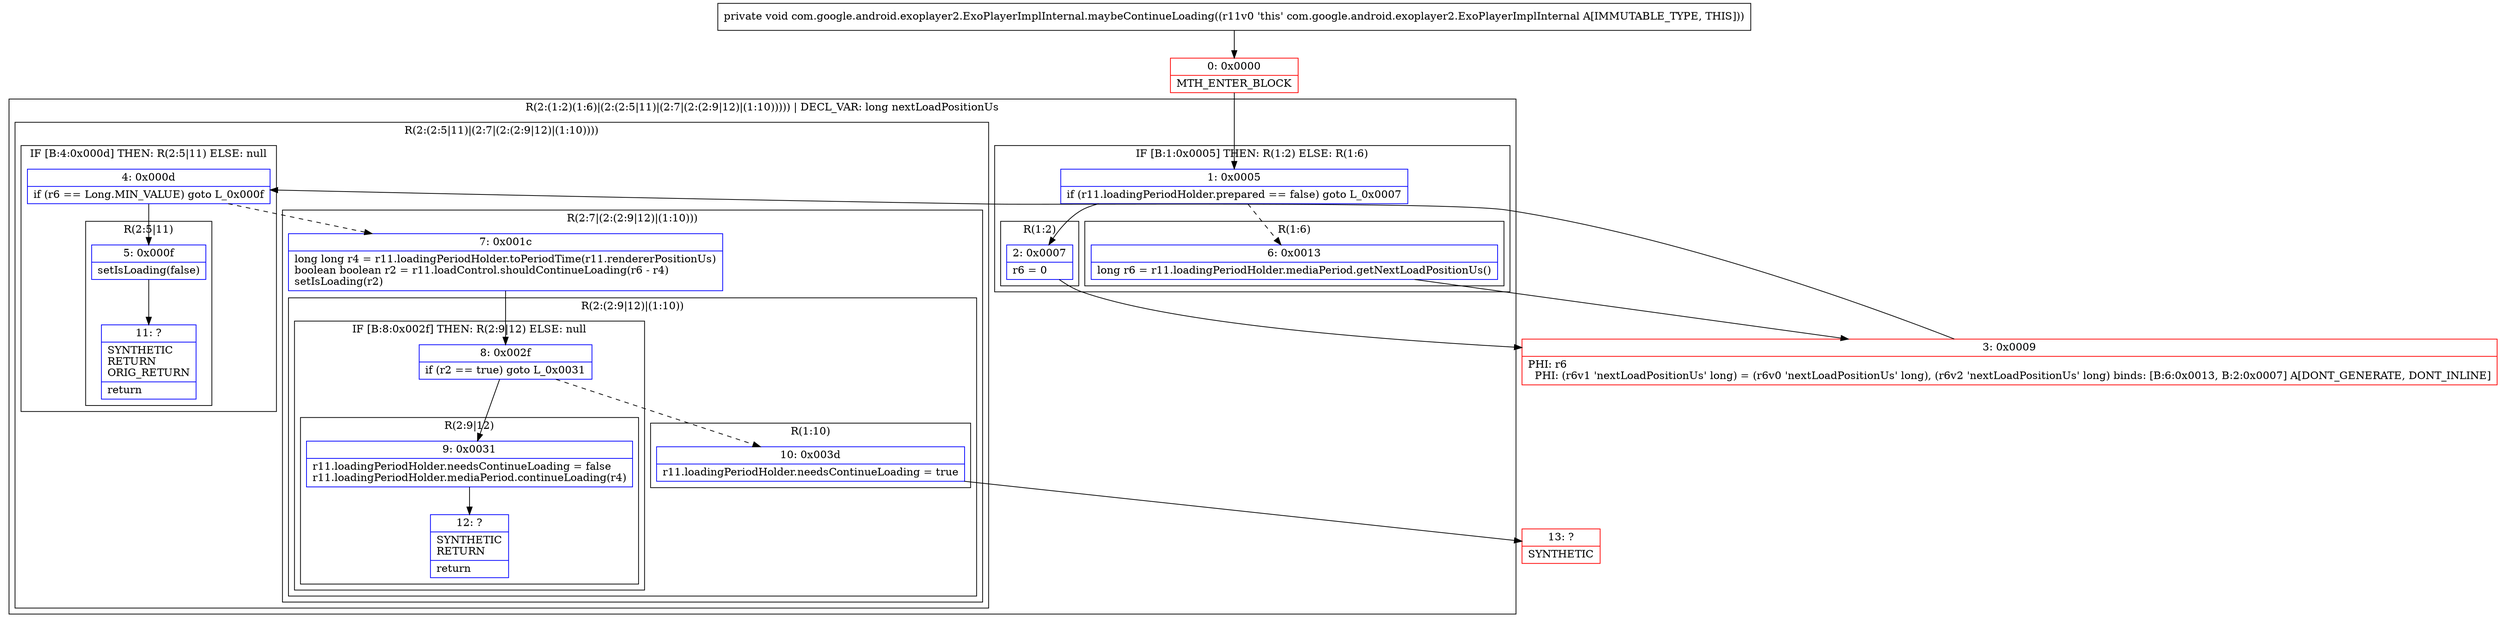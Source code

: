 digraph "CFG forcom.google.android.exoplayer2.ExoPlayerImplInternal.maybeContinueLoading()V" {
subgraph cluster_Region_1592591087 {
label = "R(2:(1:2)(1:6)|(2:(2:5|11)|(2:7|(2:(2:9|12)|(1:10))))) | DECL_VAR: long nextLoadPositionUs\l";
node [shape=record,color=blue];
subgraph cluster_IfRegion_140610393 {
label = "IF [B:1:0x0005] THEN: R(1:2) ELSE: R(1:6)";
node [shape=record,color=blue];
Node_1 [shape=record,label="{1\:\ 0x0005|if (r11.loadingPeriodHolder.prepared == false) goto L_0x0007\l}"];
subgraph cluster_Region_1189866695 {
label = "R(1:2)";
node [shape=record,color=blue];
Node_2 [shape=record,label="{2\:\ 0x0007|r6 = 0\l}"];
}
subgraph cluster_Region_1209561043 {
label = "R(1:6)";
node [shape=record,color=blue];
Node_6 [shape=record,label="{6\:\ 0x0013|long r6 = r11.loadingPeriodHolder.mediaPeriod.getNextLoadPositionUs()\l}"];
}
}
subgraph cluster_Region_591189491 {
label = "R(2:(2:5|11)|(2:7|(2:(2:9|12)|(1:10))))";
node [shape=record,color=blue];
subgraph cluster_IfRegion_1299078702 {
label = "IF [B:4:0x000d] THEN: R(2:5|11) ELSE: null";
node [shape=record,color=blue];
Node_4 [shape=record,label="{4\:\ 0x000d|if (r6 == Long.MIN_VALUE) goto L_0x000f\l}"];
subgraph cluster_Region_2065876758 {
label = "R(2:5|11)";
node [shape=record,color=blue];
Node_5 [shape=record,label="{5\:\ 0x000f|setIsLoading(false)\l}"];
Node_11 [shape=record,label="{11\:\ ?|SYNTHETIC\lRETURN\lORIG_RETURN\l|return\l}"];
}
}
subgraph cluster_Region_2080928633 {
label = "R(2:7|(2:(2:9|12)|(1:10)))";
node [shape=record,color=blue];
Node_7 [shape=record,label="{7\:\ 0x001c|long long r4 = r11.loadingPeriodHolder.toPeriodTime(r11.rendererPositionUs)\lboolean boolean r2 = r11.loadControl.shouldContinueLoading(r6 \- r4)\lsetIsLoading(r2)\l}"];
subgraph cluster_Region_2141040744 {
label = "R(2:(2:9|12)|(1:10))";
node [shape=record,color=blue];
subgraph cluster_IfRegion_463493316 {
label = "IF [B:8:0x002f] THEN: R(2:9|12) ELSE: null";
node [shape=record,color=blue];
Node_8 [shape=record,label="{8\:\ 0x002f|if (r2 == true) goto L_0x0031\l}"];
subgraph cluster_Region_281922553 {
label = "R(2:9|12)";
node [shape=record,color=blue];
Node_9 [shape=record,label="{9\:\ 0x0031|r11.loadingPeriodHolder.needsContinueLoading = false\lr11.loadingPeriodHolder.mediaPeriod.continueLoading(r4)\l}"];
Node_12 [shape=record,label="{12\:\ ?|SYNTHETIC\lRETURN\l|return\l}"];
}
}
subgraph cluster_Region_986411301 {
label = "R(1:10)";
node [shape=record,color=blue];
Node_10 [shape=record,label="{10\:\ 0x003d|r11.loadingPeriodHolder.needsContinueLoading = true\l}"];
}
}
}
}
}
Node_0 [shape=record,color=red,label="{0\:\ 0x0000|MTH_ENTER_BLOCK\l}"];
Node_3 [shape=record,color=red,label="{3\:\ 0x0009|PHI: r6 \l  PHI: (r6v1 'nextLoadPositionUs' long) = (r6v0 'nextLoadPositionUs' long), (r6v2 'nextLoadPositionUs' long) binds: [B:6:0x0013, B:2:0x0007] A[DONT_GENERATE, DONT_INLINE]\l}"];
Node_13 [shape=record,color=red,label="{13\:\ ?|SYNTHETIC\l}"];
MethodNode[shape=record,label="{private void com.google.android.exoplayer2.ExoPlayerImplInternal.maybeContinueLoading((r11v0 'this' com.google.android.exoplayer2.ExoPlayerImplInternal A[IMMUTABLE_TYPE, THIS])) }"];
MethodNode -> Node_0;
Node_1 -> Node_2;
Node_1 -> Node_6[style=dashed];
Node_2 -> Node_3;
Node_6 -> Node_3;
Node_4 -> Node_5;
Node_4 -> Node_7[style=dashed];
Node_5 -> Node_11;
Node_7 -> Node_8;
Node_8 -> Node_9;
Node_8 -> Node_10[style=dashed];
Node_9 -> Node_12;
Node_10 -> Node_13;
Node_0 -> Node_1;
Node_3 -> Node_4;
}

